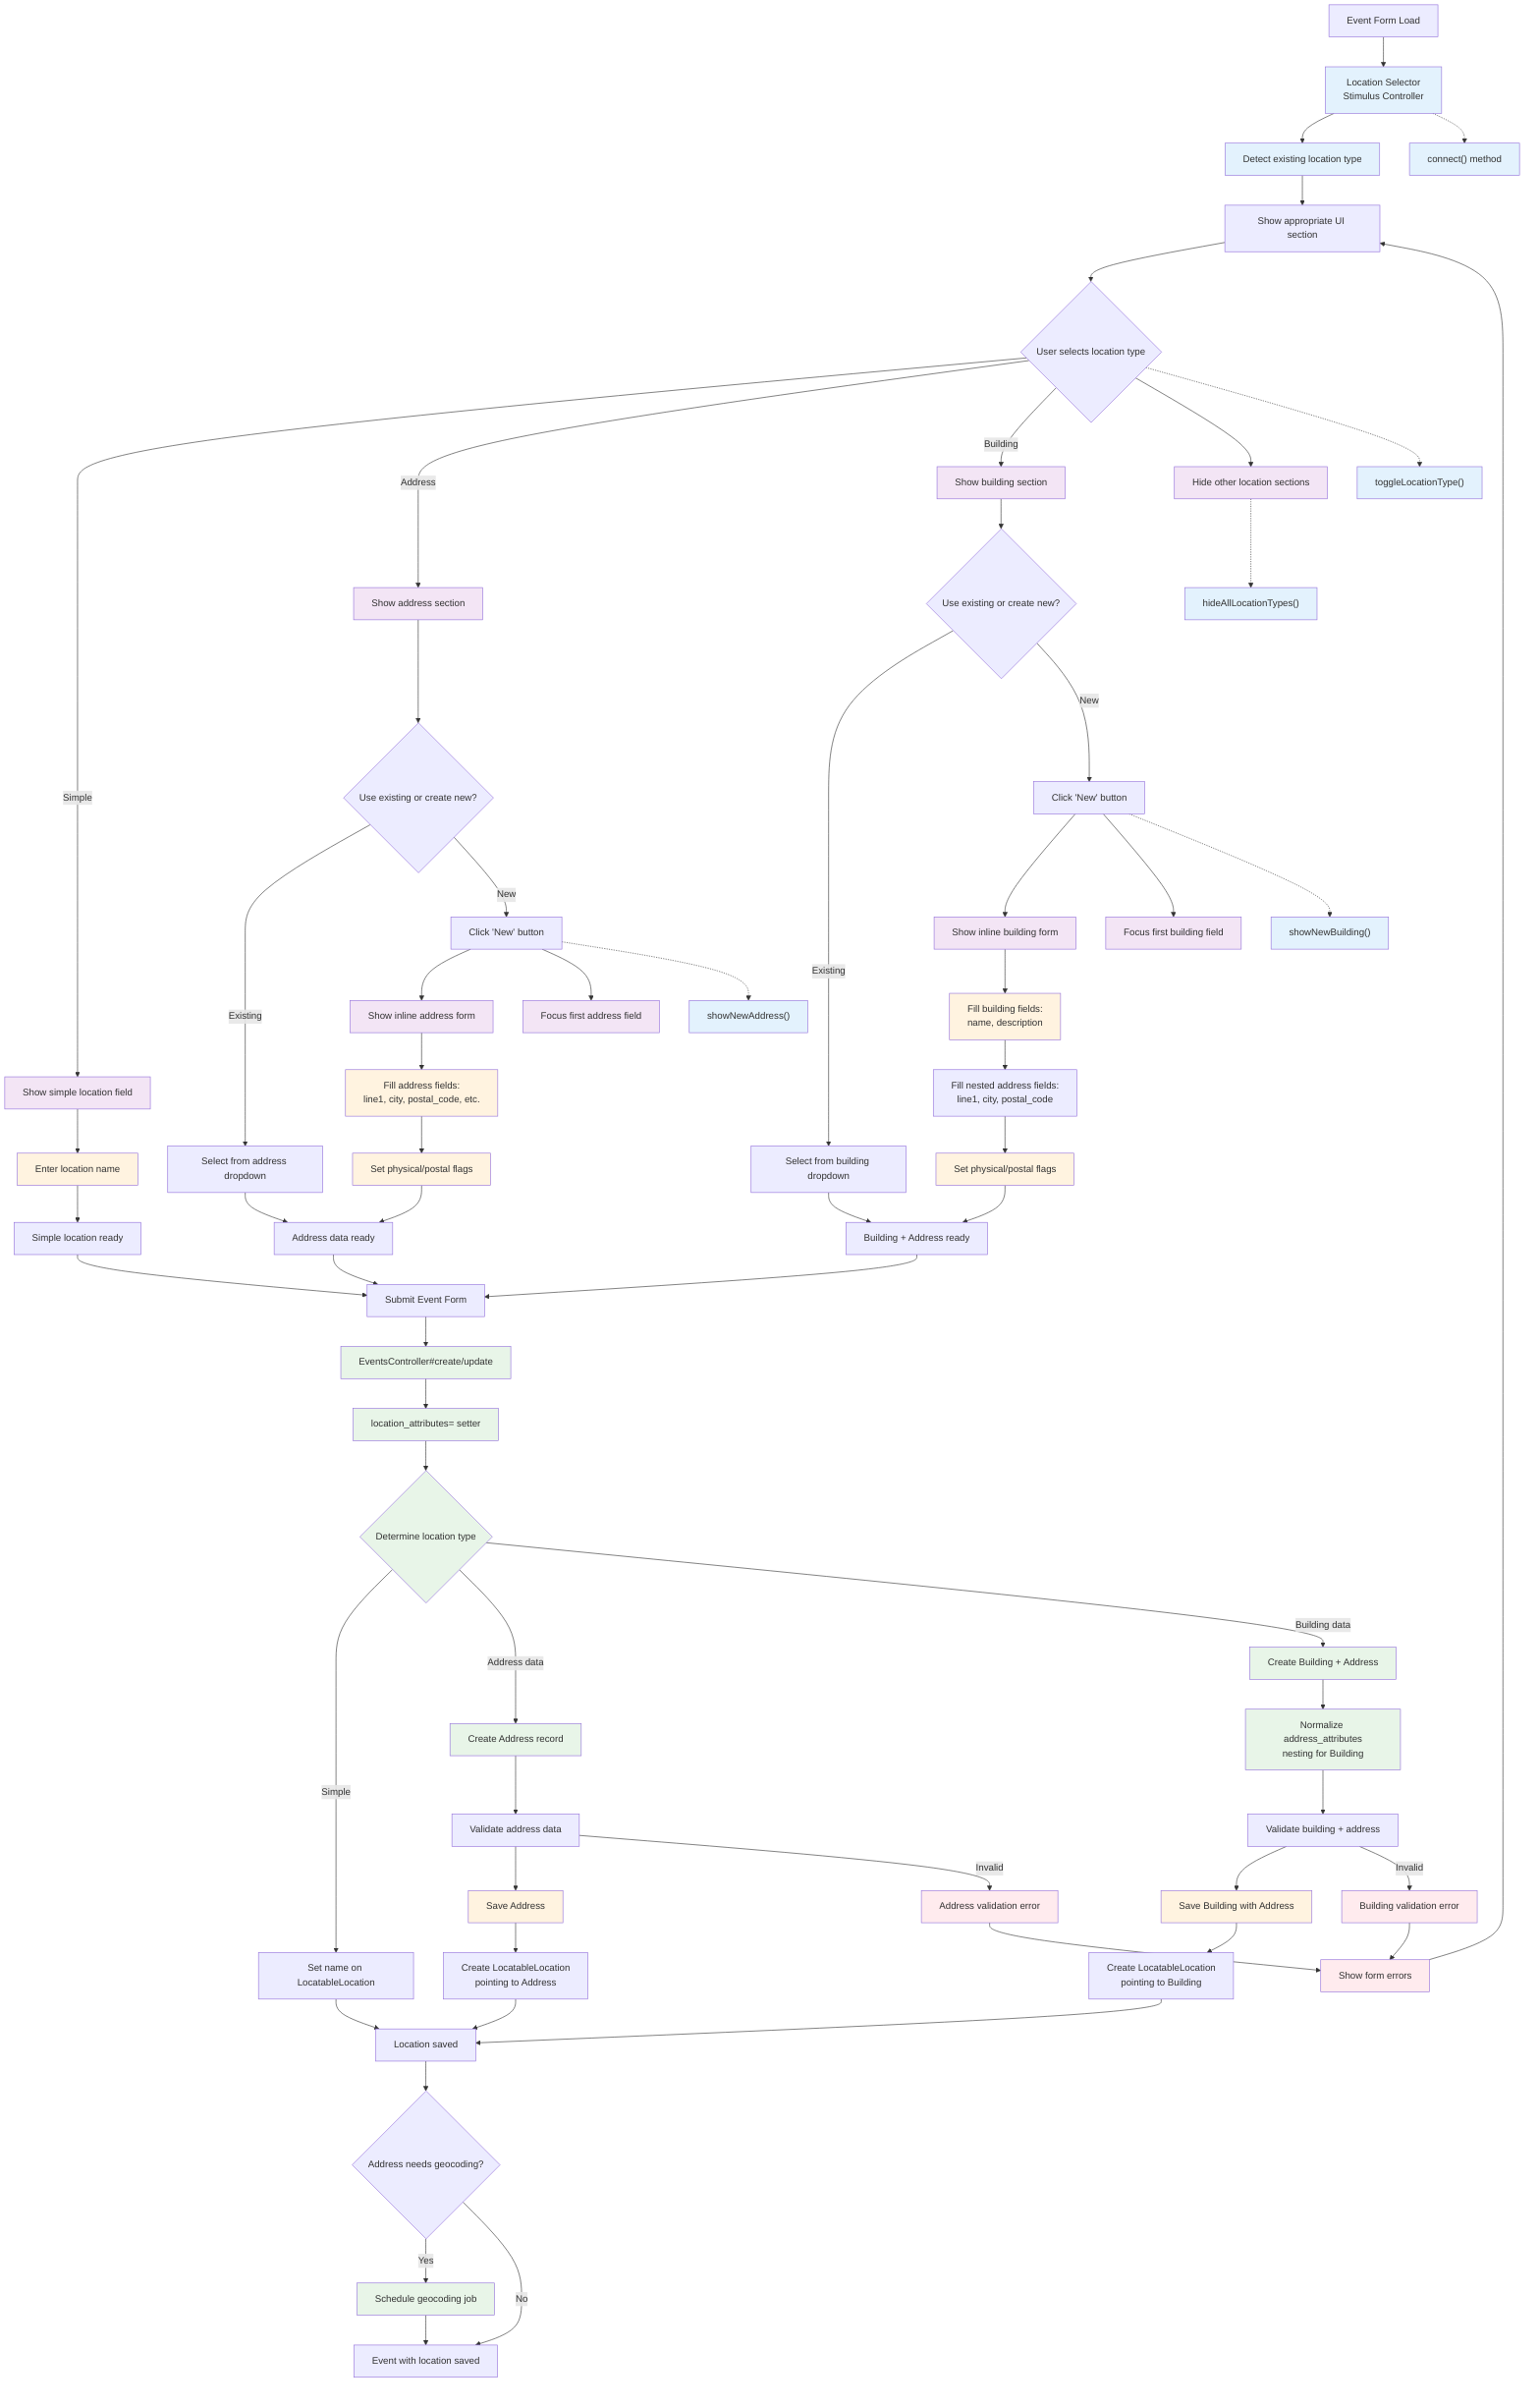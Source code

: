 flowchart TD
  
  %% Location Selector Stimulus Controller
  START[Event Form Load] --> INIT[Location Selector\nStimulus Controller]
  INIT --> DETECT[Detect existing location type]
  DETECT --> SHOW[Show appropriate UI section]
  
  %% User Interaction Flow
  SHOW --> USERCHOICE{User selects location type}
  
  %% Simple Location Branch
  USERCHOICE -->|Simple| SIMPLE[Show simple location field]
  SIMPLE --> SIMPLENAME[Enter location name]
  SIMPLENAME --> SIMPLEVALID[Simple location ready]
  
  %% Address Location Branch
  USERCHOICE -->|Address| ADDRESS[Show address section]
  ADDRESS --> ADDRCHOICE{Use existing or create new?}
  ADDRCHOICE -->|Existing| SELECTADDR[Select from address dropdown]
  ADDRCHOICE -->|New| CREATEADDR[Click 'New' button]
  
  %% Address Creation Flow
  CREATEADDR --> SHOWADDRFORM[Show inline address form]
  SHOWADDRFORM --> ADDRFIELDS[Fill address fields:\nline1, city, postal_code, etc.]
  ADDRFIELDS --> ADDRFLAGS[Set physical/postal flags]
  ADDRFLAGS --> ADDRREADY[Address data ready]
  SELECTADDR --> ADDRREADY
  
  %% Building Location Branch
  USERCHOICE -->|Building| BUILDING[Show building section]
  BUILDING --> BLDGCHOICE{Use existing or create new?}
  BLDGCHOICE -->|Existing| SELECTBLDG[Select from building dropdown]
  BLDGCHOICE -->|New| CREATEBLDG[Click 'New' button]
  
  %% Building Creation Flow
  CREATEBLDG --> SHOWBLDGFORM[Show inline building form]
  SHOWBLDGFORM --> BLDGFIELDS[Fill building fields:\nname, description]
  BLDGFIELDS --> BLDGADDR[Fill nested address fields:\nline1, city, postal_code]
  BLDGADDR --> BLDGFLAGS[Set physical/postal flags]
  BLDGFLAGS --> BLDGREADY[Building + Address ready]
  SELECTBLDG --> BLDGREADY
  
  %% Form Submission & Processing
  SIMPLEVALID --> SUBMIT[Submit Event Form]
  ADDRREADY --> SUBMIT
  BLDGREADY --> SUBMIT
  
  %% Backend Processing
  SUBMIT --> BACKEND[EventsController#create/update]
  BACKEND --> LOCATTR[location_attributes= setter]
  LOCATTR --> LOCTYPE{Determine location type}
  
  %% Location Type Processing
  LOCTYPE -->|Simple| SETSIMPLE[Set name on LocatableLocation]
  LOCTYPE -->|Address data| CREATEADDR_BE[Create Address record]
  LOCTYPE -->|Building data| CREATEBLDG_BE[Create Building + Address]
  
  %% Address Creation Backend
  CREATEADDR_BE --> ADDRVALID_BE[Validate address data]
  ADDRVALID_BE --> ADDRSAVE[Save Address]
  ADDRSAVE --> ADDRLOCATABLE[Create LocatableLocation\npointing to Address]
  
  %% Building Creation Backend
  CREATEBLDG_BE --> NORMALIZE[Normalize address_attributes\nnesting for Building]
  NORMALIZE --> BLDGVALID_BE[Validate building + address]
  BLDGVALID_BE --> BLDGSAVE[Save Building with Address]
  BLDGSAVE --> BLDGLOCATABLE[Create LocatableLocation\npointing to Building]
  
  %% Final Processing
  SETSIMPLE --> LOCSAVED[Location saved]
  ADDRLOCATABLE --> LOCSAVED
  BLDGLOCATABLE --> LOCSAVED
  LOCSAVED --> GEOCODE{Address needs geocoding?}
  GEOCODE -->|Yes| GEOJOB[Schedule geocoding job]
  GEOCODE -->|No| SUCCESS[Event with location saved]
  GEOJOB --> SUCCESS
  
  %% Error Handling
  ADDRVALID_BE -->|Invalid| ADDRERR[Address validation error]
  BLDGVALID_BE -->|Invalid| BLDGERR[Building validation error]
  ADDRERR --> FORMERR[Show form errors]
  BLDGERR --> FORMERR
  FORMERR --> SHOW
  
  %% UI State Management
  USERCHOICE --> HIDE[Hide other location sections]
  CREATEADDR --> FOCUS[Focus first address field]
  CREATEBLDG --> FOCUS2[Focus first building field]
  
  %% Stimulus Controller Methods
  INIT -.-> CONNECT["connect() method"]
  USERCHOICE -.-> TOGGLE["toggleLocationType()"]
  CREATEADDR -.-> SHOWNEW["showNewAddress()"]
  CREATEBLDG -.-> SHOWNEWB["showNewBuilding()"]
  HIDE -.-> HIDEALL["hideAllLocationTypes()"]
  
  %% CSS Classes for Visual Distinction
  classDef stimulus fill:#e3f2fd
  classDef ui fill:#f3e5f5
  classDef backend fill:#e8f5e8
  classDef data fill:#fff3e0
  classDef error fill:#ffebee
  
  class INIT,DETECT,TOGGLE,SHOWNEW,SHOWNEWB,HIDEALL,CONNECT stimulus
  class SIMPLE,ADDRESS,BUILDING,SHOWADDRFORM,SHOWBLDGFORM,HIDE,FOCUS,FOCUS2 ui
  class BACKEND,LOCATTR,LOCTYPE,CREATEADDR_BE,CREATEBLDG_BE,NORMALIZE,GEOJOB backend
  class SIMPLENAME,ADDRFIELDS,BLDGFIELDS,ADDRFLAGS,BLDGFLAGS,ADDRSAVE,BLDGSAVE data
  class ADDRERR,BLDGERR,FORMERR error